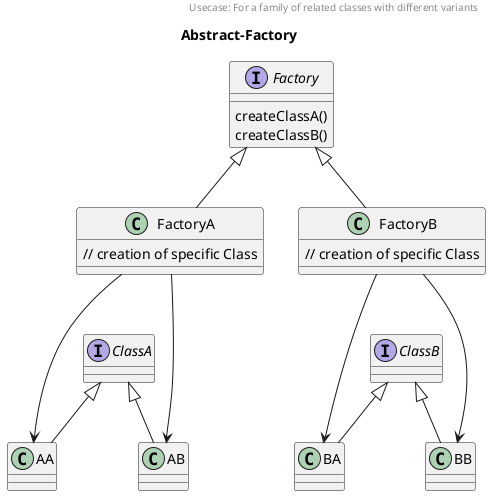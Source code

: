 @startuml
title Abstract-Factory

header Usecase: For a family of related classes with different variants

interface ClassA{

}

class AA{

}

class AB{

}

interface ClassB{

}

class BA{

}

class BB{

}

interface Factory {
createClassA()
createClassB()
}

class FactoryA {
// creation of specific Class
}

class FactoryB {
// creation of specific Class
}

ClassA <|-- AB
ClassA <|-- AA
FactoryA ---> AA
FactoryA ---> AB

ClassB <|-- BB
ClassB <|-- BA
FactoryB ---> BA
FactoryB ---> BB

Factory <|-- FactoryA
Factory <|-- FactoryB
@enduml